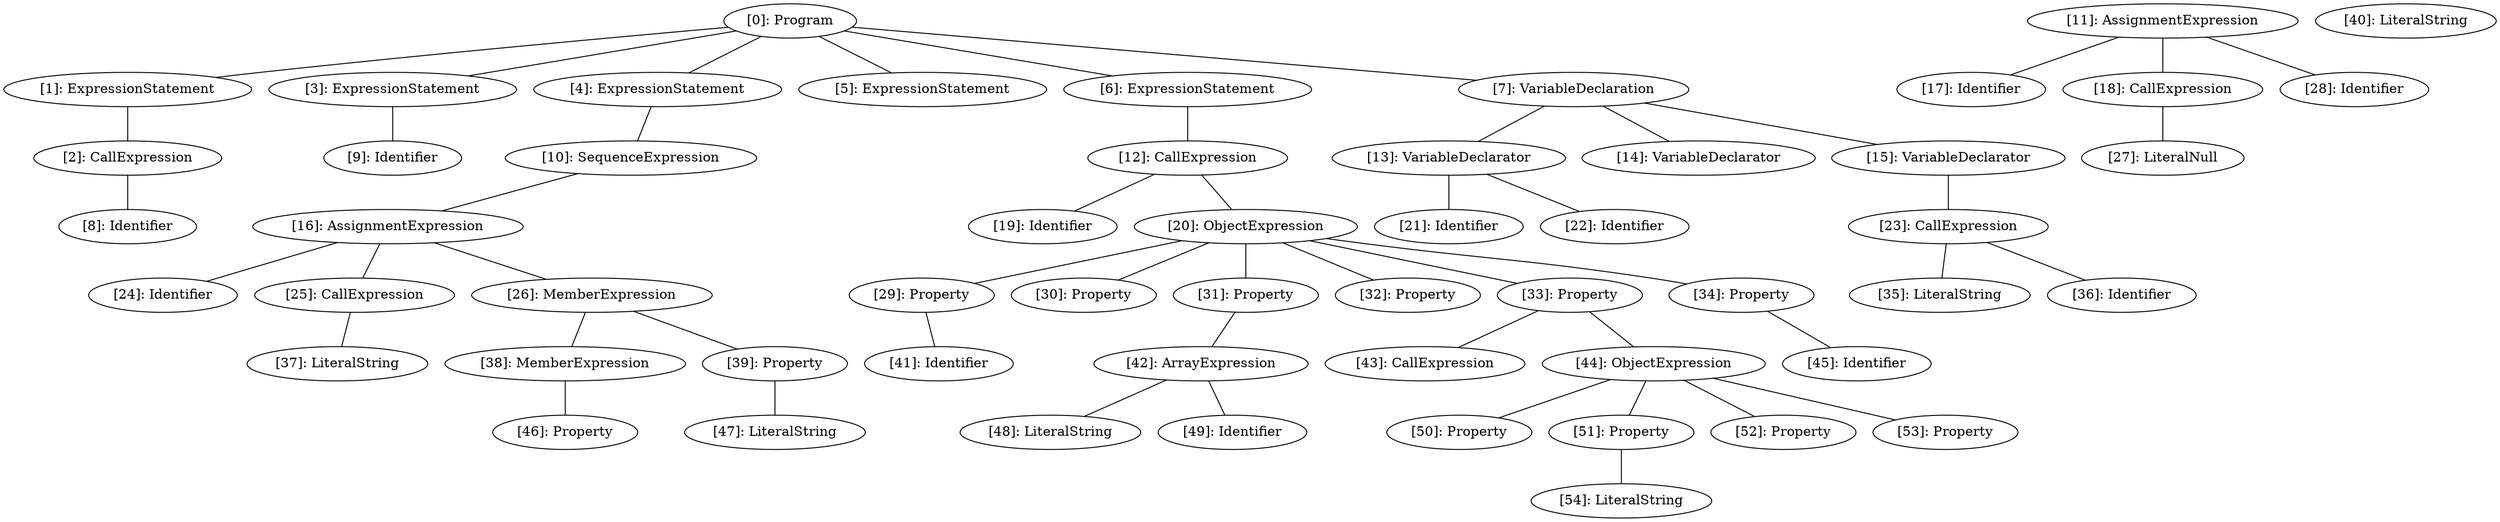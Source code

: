// Result
graph {
	0 [label="[0]: Program"]
	1 [label="[1]: ExpressionStatement"]
	2 [label="[2]: CallExpression"]
	3 [label="[3]: ExpressionStatement"]
	4 [label="[4]: ExpressionStatement"]
	5 [label="[5]: ExpressionStatement"]
	6 [label="[6]: ExpressionStatement"]
	7 [label="[7]: VariableDeclaration"]
	8 [label="[8]: Identifier"]
	9 [label="[9]: Identifier"]
	10 [label="[10]: SequenceExpression"]
	11 [label="[11]: AssignmentExpression"]
	12 [label="[12]: CallExpression"]
	13 [label="[13]: VariableDeclarator"]
	14 [label="[14]: VariableDeclarator"]
	15 [label="[15]: VariableDeclarator"]
	16 [label="[16]: AssignmentExpression"]
	17 [label="[17]: Identifier"]
	18 [label="[18]: CallExpression"]
	19 [label="[19]: Identifier"]
	20 [label="[20]: ObjectExpression"]
	21 [label="[21]: Identifier"]
	22 [label="[22]: Identifier"]
	23 [label="[23]: CallExpression"]
	24 [label="[24]: Identifier"]
	25 [label="[25]: CallExpression"]
	26 [label="[26]: MemberExpression"]
	27 [label="[27]: LiteralNull"]
	28 [label="[28]: Identifier"]
	29 [label="[29]: Property"]
	30 [label="[30]: Property"]
	31 [label="[31]: Property"]
	32 [label="[32]: Property"]
	33 [label="[33]: Property"]
	34 [label="[34]: Property"]
	35 [label="[35]: LiteralString"]
	36 [label="[36]: Identifier"]
	37 [label="[37]: LiteralString"]
	38 [label="[38]: MemberExpression"]
	39 [label="[39]: Property"]
	40 [label="[40]: LiteralString"]
	41 [label="[41]: Identifier"]
	42 [label="[42]: ArrayExpression"]
	43 [label="[43]: CallExpression"]
	44 [label="[44]: ObjectExpression"]
	45 [label="[45]: Identifier"]
	46 [label="[46]: Property"]
	47 [label="[47]: LiteralString"]
	48 [label="[48]: LiteralString"]
	49 [label="[49]: Identifier"]
	50 [label="[50]: Property"]
	51 [label="[51]: Property"]
	52 [label="[52]: Property"]
	53 [label="[53]: Property"]
	54 [label="[54]: LiteralString"]
	0 -- 1
	0 -- 3
	0 -- 4
	0 -- 5
	0 -- 6
	0 -- 7
	1 -- 2
	2 -- 8
	3 -- 9
	4 -- 10
	6 -- 12
	7 -- 13
	7 -- 14
	7 -- 15
	10 -- 16
	11 -- 17
	11 -- 18
	11 -- 28
	12 -- 19
	12 -- 20
	13 -- 21
	13 -- 22
	15 -- 23
	16 -- 24
	16 -- 25
	16 -- 26
	18 -- 27
	20 -- 29
	20 -- 30
	20 -- 31
	20 -- 32
	20 -- 33
	20 -- 34
	23 -- 35
	23 -- 36
	25 -- 37
	26 -- 38
	26 -- 39
	29 -- 41
	31 -- 42
	33 -- 43
	33 -- 44
	34 -- 45
	38 -- 46
	39 -- 47
	42 -- 48
	42 -- 49
	44 -- 50
	44 -- 51
	44 -- 52
	44 -- 53
	51 -- 54
}
